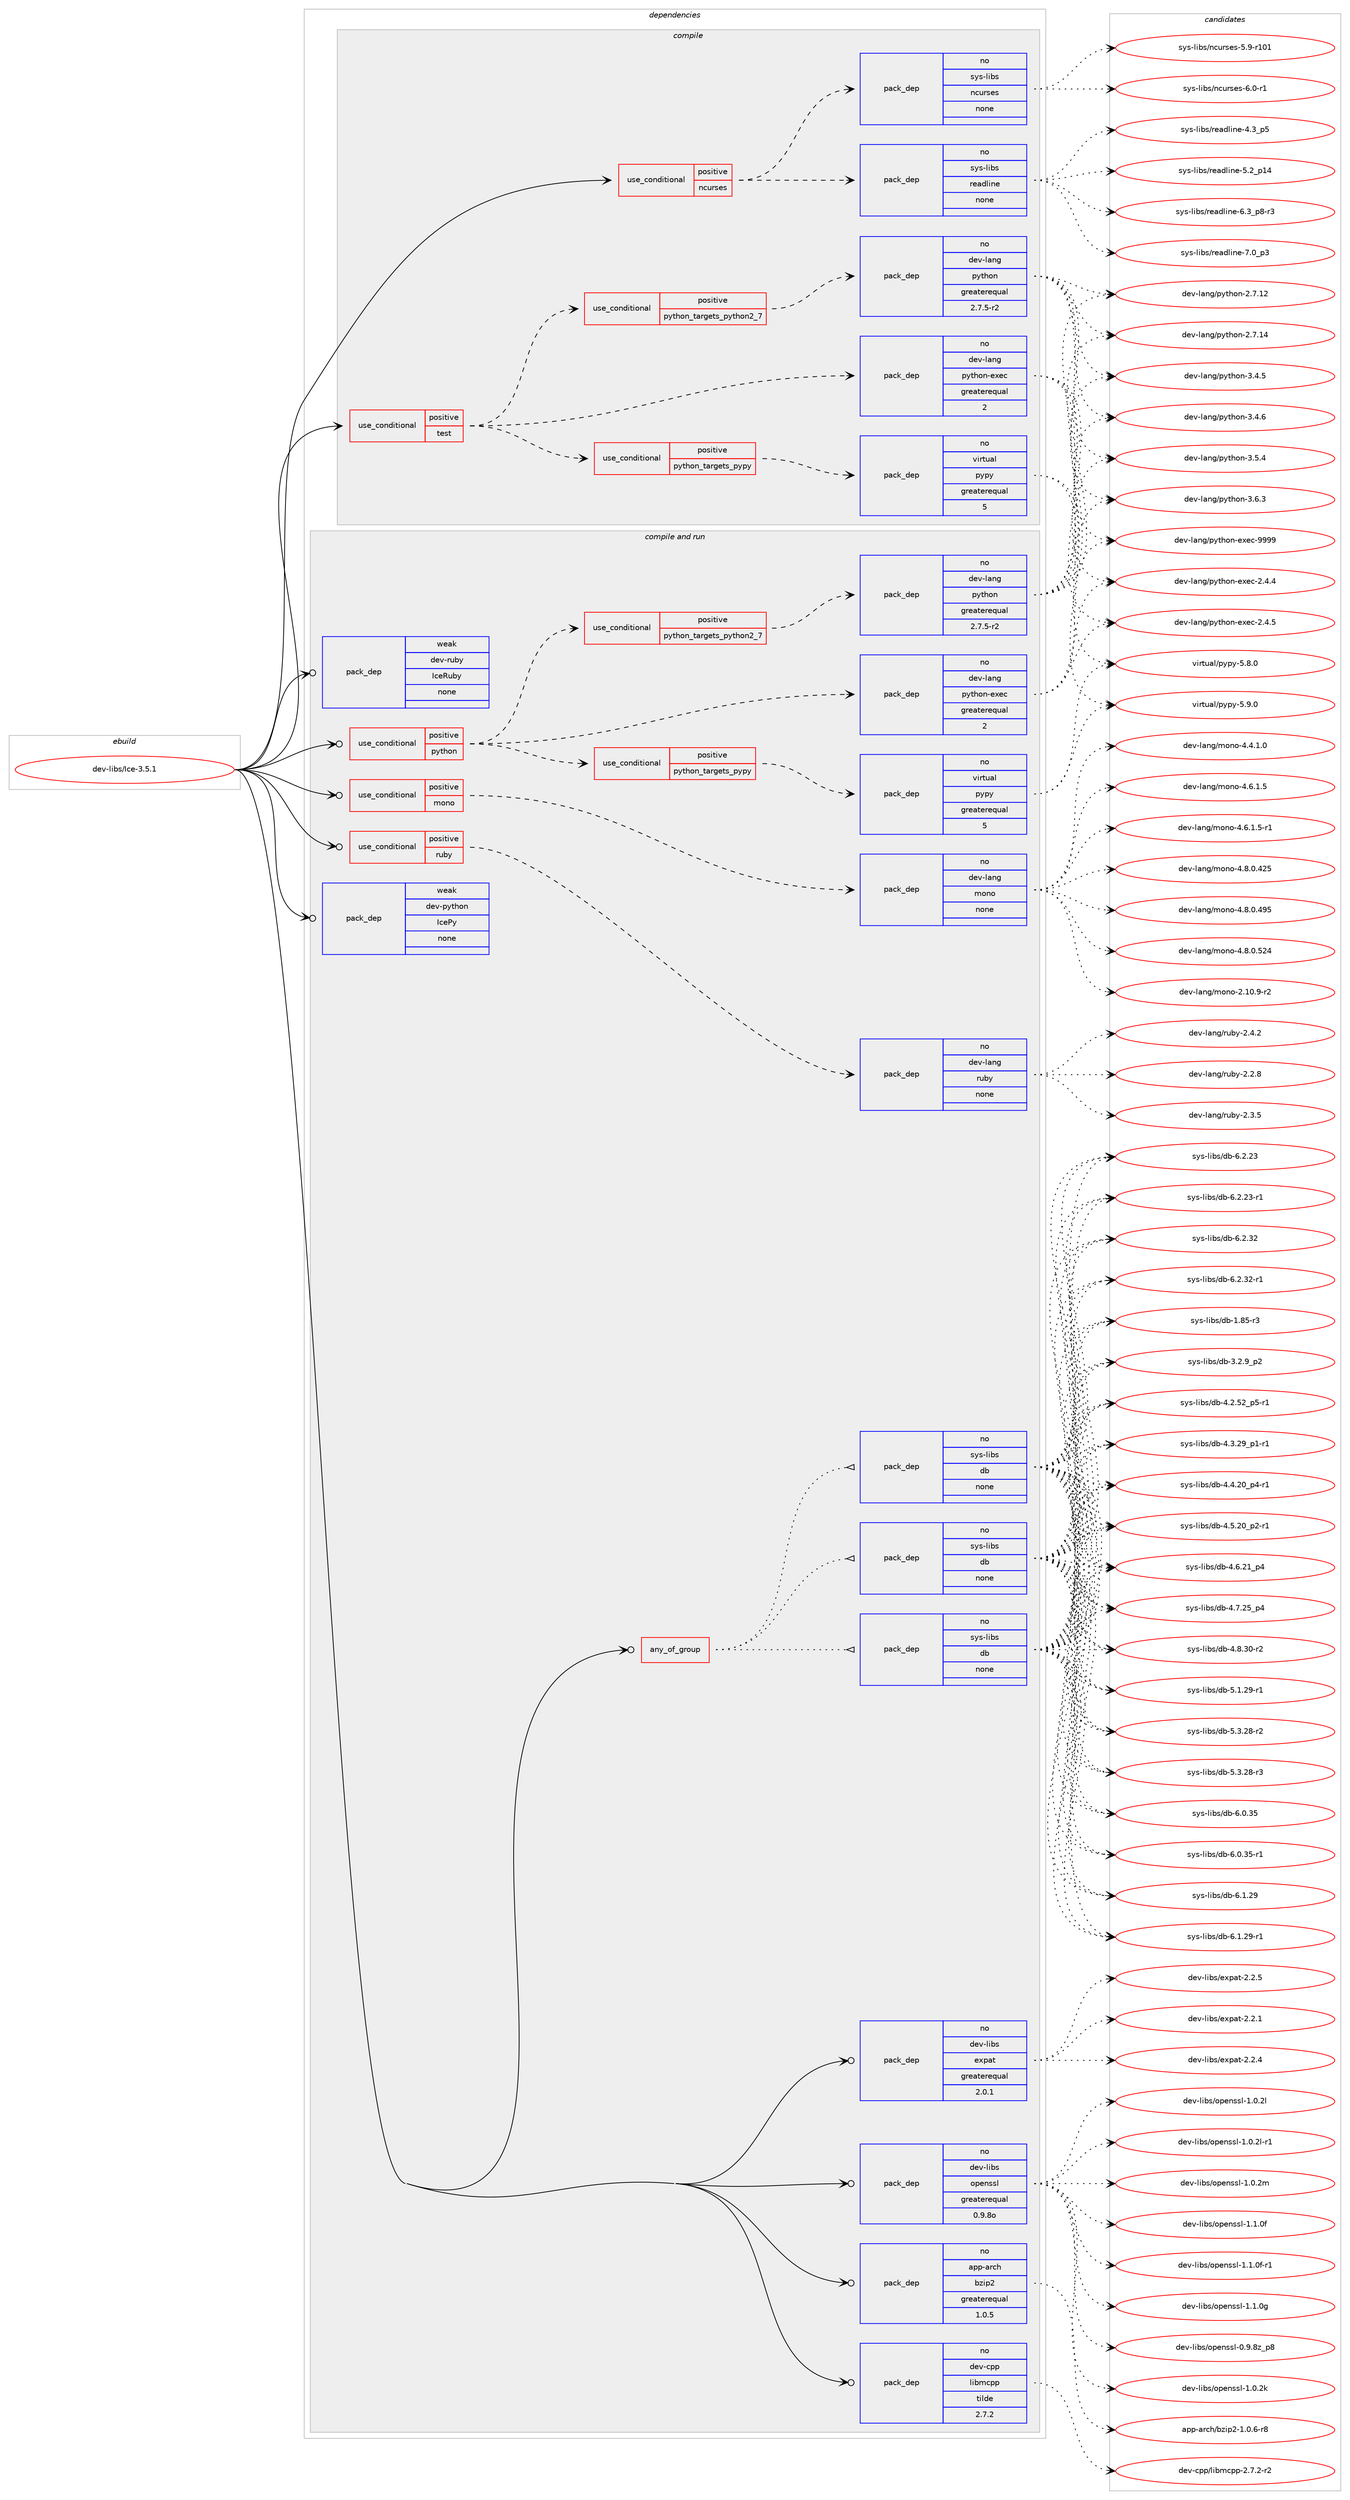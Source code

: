 digraph prolog {

# *************
# Graph options
# *************

newrank=true;
concentrate=true;
compound=true;
graph [rankdir=LR,fontname=Helvetica,fontsize=10,ranksep=1.5];#, ranksep=2.5, nodesep=0.2];
edge  [arrowhead=vee];
node  [fontname=Helvetica,fontsize=10];

# **********
# The ebuild
# **********

subgraph cluster_leftcol {
color=gray;
rank=same;
label=<<i>ebuild</i>>;
id [label="dev-libs/Ice-3.5.1", color=red, width=4, href="../dev-libs/Ice-3.5.1.svg"];
}

# ****************
# The dependencies
# ****************

subgraph cluster_midcol {
color=gray;
label=<<i>dependencies</i>>;
subgraph cluster_compile {
fillcolor="#eeeeee";
style=filled;
label=<<i>compile</i>>;
subgraph cond24045 {
dependency110757 [label=<<TABLE BORDER="0" CELLBORDER="1" CELLSPACING="0" CELLPADDING="4"><TR><TD ROWSPAN="3" CELLPADDING="10">use_conditional</TD></TR><TR><TD>positive</TD></TR><TR><TD>ncurses</TD></TR></TABLE>>, shape=none, color=red];
subgraph pack83512 {
dependency110758 [label=<<TABLE BORDER="0" CELLBORDER="1" CELLSPACING="0" CELLPADDING="4" WIDTH="220"><TR><TD ROWSPAN="6" CELLPADDING="30">pack_dep</TD></TR><TR><TD WIDTH="110">no</TD></TR><TR><TD>sys-libs</TD></TR><TR><TD>ncurses</TD></TR><TR><TD>none</TD></TR><TR><TD></TD></TR></TABLE>>, shape=none, color=blue];
}
dependency110757:e -> dependency110758:w [weight=20,style="dashed",arrowhead="vee"];
subgraph pack83513 {
dependency110759 [label=<<TABLE BORDER="0" CELLBORDER="1" CELLSPACING="0" CELLPADDING="4" WIDTH="220"><TR><TD ROWSPAN="6" CELLPADDING="30">pack_dep</TD></TR><TR><TD WIDTH="110">no</TD></TR><TR><TD>sys-libs</TD></TR><TR><TD>readline</TD></TR><TR><TD>none</TD></TR><TR><TD></TD></TR></TABLE>>, shape=none, color=blue];
}
dependency110757:e -> dependency110759:w [weight=20,style="dashed",arrowhead="vee"];
}
id:e -> dependency110757:w [weight=20,style="solid",arrowhead="vee"];
subgraph cond24046 {
dependency110760 [label=<<TABLE BORDER="0" CELLBORDER="1" CELLSPACING="0" CELLPADDING="4"><TR><TD ROWSPAN="3" CELLPADDING="10">use_conditional</TD></TR><TR><TD>positive</TD></TR><TR><TD>test</TD></TR></TABLE>>, shape=none, color=red];
subgraph cond24047 {
dependency110761 [label=<<TABLE BORDER="0" CELLBORDER="1" CELLSPACING="0" CELLPADDING="4"><TR><TD ROWSPAN="3" CELLPADDING="10">use_conditional</TD></TR><TR><TD>positive</TD></TR><TR><TD>python_targets_pypy</TD></TR></TABLE>>, shape=none, color=red];
subgraph pack83514 {
dependency110762 [label=<<TABLE BORDER="0" CELLBORDER="1" CELLSPACING="0" CELLPADDING="4" WIDTH="220"><TR><TD ROWSPAN="6" CELLPADDING="30">pack_dep</TD></TR><TR><TD WIDTH="110">no</TD></TR><TR><TD>virtual</TD></TR><TR><TD>pypy</TD></TR><TR><TD>greaterequal</TD></TR><TR><TD>5</TD></TR></TABLE>>, shape=none, color=blue];
}
dependency110761:e -> dependency110762:w [weight=20,style="dashed",arrowhead="vee"];
}
dependency110760:e -> dependency110761:w [weight=20,style="dashed",arrowhead="vee"];
subgraph cond24048 {
dependency110763 [label=<<TABLE BORDER="0" CELLBORDER="1" CELLSPACING="0" CELLPADDING="4"><TR><TD ROWSPAN="3" CELLPADDING="10">use_conditional</TD></TR><TR><TD>positive</TD></TR><TR><TD>python_targets_python2_7</TD></TR></TABLE>>, shape=none, color=red];
subgraph pack83515 {
dependency110764 [label=<<TABLE BORDER="0" CELLBORDER="1" CELLSPACING="0" CELLPADDING="4" WIDTH="220"><TR><TD ROWSPAN="6" CELLPADDING="30">pack_dep</TD></TR><TR><TD WIDTH="110">no</TD></TR><TR><TD>dev-lang</TD></TR><TR><TD>python</TD></TR><TR><TD>greaterequal</TD></TR><TR><TD>2.7.5-r2</TD></TR></TABLE>>, shape=none, color=blue];
}
dependency110763:e -> dependency110764:w [weight=20,style="dashed",arrowhead="vee"];
}
dependency110760:e -> dependency110763:w [weight=20,style="dashed",arrowhead="vee"];
subgraph pack83516 {
dependency110765 [label=<<TABLE BORDER="0" CELLBORDER="1" CELLSPACING="0" CELLPADDING="4" WIDTH="220"><TR><TD ROWSPAN="6" CELLPADDING="30">pack_dep</TD></TR><TR><TD WIDTH="110">no</TD></TR><TR><TD>dev-lang</TD></TR><TR><TD>python-exec</TD></TR><TR><TD>greaterequal</TD></TR><TR><TD>2</TD></TR></TABLE>>, shape=none, color=blue];
}
dependency110760:e -> dependency110765:w [weight=20,style="dashed",arrowhead="vee"];
}
id:e -> dependency110760:w [weight=20,style="solid",arrowhead="vee"];
}
subgraph cluster_compileandrun {
fillcolor="#eeeeee";
style=filled;
label=<<i>compile and run</i>>;
subgraph any3170 {
dependency110766 [label=<<TABLE BORDER="0" CELLBORDER="1" CELLSPACING="0" CELLPADDING="4"><TR><TD CELLPADDING="10">any_of_group</TD></TR></TABLE>>, shape=none, color=red];subgraph pack83517 {
dependency110767 [label=<<TABLE BORDER="0" CELLBORDER="1" CELLSPACING="0" CELLPADDING="4" WIDTH="220"><TR><TD ROWSPAN="6" CELLPADDING="30">pack_dep</TD></TR><TR><TD WIDTH="110">no</TD></TR><TR><TD>sys-libs</TD></TR><TR><TD>db</TD></TR><TR><TD>none</TD></TR><TR><TD></TD></TR></TABLE>>, shape=none, color=blue];
}
dependency110766:e -> dependency110767:w [weight=20,style="dotted",arrowhead="oinv"];
subgraph pack83518 {
dependency110768 [label=<<TABLE BORDER="0" CELLBORDER="1" CELLSPACING="0" CELLPADDING="4" WIDTH="220"><TR><TD ROWSPAN="6" CELLPADDING="30">pack_dep</TD></TR><TR><TD WIDTH="110">no</TD></TR><TR><TD>sys-libs</TD></TR><TR><TD>db</TD></TR><TR><TD>none</TD></TR><TR><TD></TD></TR></TABLE>>, shape=none, color=blue];
}
dependency110766:e -> dependency110768:w [weight=20,style="dotted",arrowhead="oinv"];
subgraph pack83519 {
dependency110769 [label=<<TABLE BORDER="0" CELLBORDER="1" CELLSPACING="0" CELLPADDING="4" WIDTH="220"><TR><TD ROWSPAN="6" CELLPADDING="30">pack_dep</TD></TR><TR><TD WIDTH="110">no</TD></TR><TR><TD>sys-libs</TD></TR><TR><TD>db</TD></TR><TR><TD>none</TD></TR><TR><TD></TD></TR></TABLE>>, shape=none, color=blue];
}
dependency110766:e -> dependency110769:w [weight=20,style="dotted",arrowhead="oinv"];
}
id:e -> dependency110766:w [weight=20,style="solid",arrowhead="odotvee"];
subgraph cond24049 {
dependency110770 [label=<<TABLE BORDER="0" CELLBORDER="1" CELLSPACING="0" CELLPADDING="4"><TR><TD ROWSPAN="3" CELLPADDING="10">use_conditional</TD></TR><TR><TD>positive</TD></TR><TR><TD>mono</TD></TR></TABLE>>, shape=none, color=red];
subgraph pack83520 {
dependency110771 [label=<<TABLE BORDER="0" CELLBORDER="1" CELLSPACING="0" CELLPADDING="4" WIDTH="220"><TR><TD ROWSPAN="6" CELLPADDING="30">pack_dep</TD></TR><TR><TD WIDTH="110">no</TD></TR><TR><TD>dev-lang</TD></TR><TR><TD>mono</TD></TR><TR><TD>none</TD></TR><TR><TD></TD></TR></TABLE>>, shape=none, color=blue];
}
dependency110770:e -> dependency110771:w [weight=20,style="dashed",arrowhead="vee"];
}
id:e -> dependency110770:w [weight=20,style="solid",arrowhead="odotvee"];
subgraph cond24050 {
dependency110772 [label=<<TABLE BORDER="0" CELLBORDER="1" CELLSPACING="0" CELLPADDING="4"><TR><TD ROWSPAN="3" CELLPADDING="10">use_conditional</TD></TR><TR><TD>positive</TD></TR><TR><TD>python</TD></TR></TABLE>>, shape=none, color=red];
subgraph cond24051 {
dependency110773 [label=<<TABLE BORDER="0" CELLBORDER="1" CELLSPACING="0" CELLPADDING="4"><TR><TD ROWSPAN="3" CELLPADDING="10">use_conditional</TD></TR><TR><TD>positive</TD></TR><TR><TD>python_targets_pypy</TD></TR></TABLE>>, shape=none, color=red];
subgraph pack83521 {
dependency110774 [label=<<TABLE BORDER="0" CELLBORDER="1" CELLSPACING="0" CELLPADDING="4" WIDTH="220"><TR><TD ROWSPAN="6" CELLPADDING="30">pack_dep</TD></TR><TR><TD WIDTH="110">no</TD></TR><TR><TD>virtual</TD></TR><TR><TD>pypy</TD></TR><TR><TD>greaterequal</TD></TR><TR><TD>5</TD></TR></TABLE>>, shape=none, color=blue];
}
dependency110773:e -> dependency110774:w [weight=20,style="dashed",arrowhead="vee"];
}
dependency110772:e -> dependency110773:w [weight=20,style="dashed",arrowhead="vee"];
subgraph cond24052 {
dependency110775 [label=<<TABLE BORDER="0" CELLBORDER="1" CELLSPACING="0" CELLPADDING="4"><TR><TD ROWSPAN="3" CELLPADDING="10">use_conditional</TD></TR><TR><TD>positive</TD></TR><TR><TD>python_targets_python2_7</TD></TR></TABLE>>, shape=none, color=red];
subgraph pack83522 {
dependency110776 [label=<<TABLE BORDER="0" CELLBORDER="1" CELLSPACING="0" CELLPADDING="4" WIDTH="220"><TR><TD ROWSPAN="6" CELLPADDING="30">pack_dep</TD></TR><TR><TD WIDTH="110">no</TD></TR><TR><TD>dev-lang</TD></TR><TR><TD>python</TD></TR><TR><TD>greaterequal</TD></TR><TR><TD>2.7.5-r2</TD></TR></TABLE>>, shape=none, color=blue];
}
dependency110775:e -> dependency110776:w [weight=20,style="dashed",arrowhead="vee"];
}
dependency110772:e -> dependency110775:w [weight=20,style="dashed",arrowhead="vee"];
subgraph pack83523 {
dependency110777 [label=<<TABLE BORDER="0" CELLBORDER="1" CELLSPACING="0" CELLPADDING="4" WIDTH="220"><TR><TD ROWSPAN="6" CELLPADDING="30">pack_dep</TD></TR><TR><TD WIDTH="110">no</TD></TR><TR><TD>dev-lang</TD></TR><TR><TD>python-exec</TD></TR><TR><TD>greaterequal</TD></TR><TR><TD>2</TD></TR></TABLE>>, shape=none, color=blue];
}
dependency110772:e -> dependency110777:w [weight=20,style="dashed",arrowhead="vee"];
}
id:e -> dependency110772:w [weight=20,style="solid",arrowhead="odotvee"];
subgraph cond24053 {
dependency110778 [label=<<TABLE BORDER="0" CELLBORDER="1" CELLSPACING="0" CELLPADDING="4"><TR><TD ROWSPAN="3" CELLPADDING="10">use_conditional</TD></TR><TR><TD>positive</TD></TR><TR><TD>ruby</TD></TR></TABLE>>, shape=none, color=red];
subgraph pack83524 {
dependency110779 [label=<<TABLE BORDER="0" CELLBORDER="1" CELLSPACING="0" CELLPADDING="4" WIDTH="220"><TR><TD ROWSPAN="6" CELLPADDING="30">pack_dep</TD></TR><TR><TD WIDTH="110">no</TD></TR><TR><TD>dev-lang</TD></TR><TR><TD>ruby</TD></TR><TR><TD>none</TD></TR><TR><TD></TD></TR></TABLE>>, shape=none, color=blue];
}
dependency110778:e -> dependency110779:w [weight=20,style="dashed",arrowhead="vee"];
}
id:e -> dependency110778:w [weight=20,style="solid",arrowhead="odotvee"];
subgraph pack83525 {
dependency110780 [label=<<TABLE BORDER="0" CELLBORDER="1" CELLSPACING="0" CELLPADDING="4" WIDTH="220"><TR><TD ROWSPAN="6" CELLPADDING="30">pack_dep</TD></TR><TR><TD WIDTH="110">no</TD></TR><TR><TD>app-arch</TD></TR><TR><TD>bzip2</TD></TR><TR><TD>greaterequal</TD></TR><TR><TD>1.0.5</TD></TR></TABLE>>, shape=none, color=blue];
}
id:e -> dependency110780:w [weight=20,style="solid",arrowhead="odotvee"];
subgraph pack83526 {
dependency110781 [label=<<TABLE BORDER="0" CELLBORDER="1" CELLSPACING="0" CELLPADDING="4" WIDTH="220"><TR><TD ROWSPAN="6" CELLPADDING="30">pack_dep</TD></TR><TR><TD WIDTH="110">no</TD></TR><TR><TD>dev-cpp</TD></TR><TR><TD>libmcpp</TD></TR><TR><TD>tilde</TD></TR><TR><TD>2.7.2</TD></TR></TABLE>>, shape=none, color=blue];
}
id:e -> dependency110781:w [weight=20,style="solid",arrowhead="odotvee"];
subgraph pack83527 {
dependency110782 [label=<<TABLE BORDER="0" CELLBORDER="1" CELLSPACING="0" CELLPADDING="4" WIDTH="220"><TR><TD ROWSPAN="6" CELLPADDING="30">pack_dep</TD></TR><TR><TD WIDTH="110">no</TD></TR><TR><TD>dev-libs</TD></TR><TR><TD>expat</TD></TR><TR><TD>greaterequal</TD></TR><TR><TD>2.0.1</TD></TR></TABLE>>, shape=none, color=blue];
}
id:e -> dependency110782:w [weight=20,style="solid",arrowhead="odotvee"];
subgraph pack83528 {
dependency110783 [label=<<TABLE BORDER="0" CELLBORDER="1" CELLSPACING="0" CELLPADDING="4" WIDTH="220"><TR><TD ROWSPAN="6" CELLPADDING="30">pack_dep</TD></TR><TR><TD WIDTH="110">no</TD></TR><TR><TD>dev-libs</TD></TR><TR><TD>openssl</TD></TR><TR><TD>greaterequal</TD></TR><TR><TD>0.9.8o</TD></TR></TABLE>>, shape=none, color=blue];
}
id:e -> dependency110783:w [weight=20,style="solid",arrowhead="odotvee"];
subgraph pack83529 {
dependency110784 [label=<<TABLE BORDER="0" CELLBORDER="1" CELLSPACING="0" CELLPADDING="4" WIDTH="220"><TR><TD ROWSPAN="6" CELLPADDING="30">pack_dep</TD></TR><TR><TD WIDTH="110">weak</TD></TR><TR><TD>dev-python</TD></TR><TR><TD>IcePy</TD></TR><TR><TD>none</TD></TR><TR><TD></TD></TR></TABLE>>, shape=none, color=blue];
}
id:e -> dependency110784:w [weight=20,style="solid",arrowhead="odotvee"];
subgraph pack83530 {
dependency110785 [label=<<TABLE BORDER="0" CELLBORDER="1" CELLSPACING="0" CELLPADDING="4" WIDTH="220"><TR><TD ROWSPAN="6" CELLPADDING="30">pack_dep</TD></TR><TR><TD WIDTH="110">weak</TD></TR><TR><TD>dev-ruby</TD></TR><TR><TD>IceRuby</TD></TR><TR><TD>none</TD></TR><TR><TD></TD></TR></TABLE>>, shape=none, color=blue];
}
id:e -> dependency110785:w [weight=20,style="solid",arrowhead="odotvee"];
}
subgraph cluster_run {
fillcolor="#eeeeee";
style=filled;
label=<<i>run</i>>;
}
}

# **************
# The candidates
# **************

subgraph cluster_choices {
rank=same;
color=gray;
label=<<i>candidates</i>>;

subgraph choice83512 {
color=black;
nodesep=1;
choice115121115451081059811547110991171141151011154553465745114494849 [label="sys-libs/ncurses-5.9-r101", color=red, width=4,href="../sys-libs/ncurses-5.9-r101.svg"];
choice11512111545108105981154711099117114115101115455446484511449 [label="sys-libs/ncurses-6.0-r1", color=red, width=4,href="../sys-libs/ncurses-6.0-r1.svg"];
dependency110758:e -> choice115121115451081059811547110991171141151011154553465745114494849:w [style=dotted,weight="100"];
dependency110758:e -> choice11512111545108105981154711099117114115101115455446484511449:w [style=dotted,weight="100"];
}
subgraph choice83513 {
color=black;
nodesep=1;
choice11512111545108105981154711410197100108105110101455246519511253 [label="sys-libs/readline-4.3_p5", color=red, width=4,href="../sys-libs/readline-4.3_p5.svg"];
choice1151211154510810598115471141019710010810511010145534650951124952 [label="sys-libs/readline-5.2_p14", color=red, width=4,href="../sys-libs/readline-5.2_p14.svg"];
choice115121115451081059811547114101971001081051101014554465195112564511451 [label="sys-libs/readline-6.3_p8-r3", color=red, width=4,href="../sys-libs/readline-6.3_p8-r3.svg"];
choice11512111545108105981154711410197100108105110101455546489511251 [label="sys-libs/readline-7.0_p3", color=red, width=4,href="../sys-libs/readline-7.0_p3.svg"];
dependency110759:e -> choice11512111545108105981154711410197100108105110101455246519511253:w [style=dotted,weight="100"];
dependency110759:e -> choice1151211154510810598115471141019710010810511010145534650951124952:w [style=dotted,weight="100"];
dependency110759:e -> choice115121115451081059811547114101971001081051101014554465195112564511451:w [style=dotted,weight="100"];
dependency110759:e -> choice11512111545108105981154711410197100108105110101455546489511251:w [style=dotted,weight="100"];
}
subgraph choice83514 {
color=black;
nodesep=1;
choice1181051141161179710847112121112121455346564648 [label="virtual/pypy-5.8.0", color=red, width=4,href="../virtual/pypy-5.8.0.svg"];
choice1181051141161179710847112121112121455346574648 [label="virtual/pypy-5.9.0", color=red, width=4,href="../virtual/pypy-5.9.0.svg"];
dependency110762:e -> choice1181051141161179710847112121112121455346564648:w [style=dotted,weight="100"];
dependency110762:e -> choice1181051141161179710847112121112121455346574648:w [style=dotted,weight="100"];
}
subgraph choice83515 {
color=black;
nodesep=1;
choice10010111845108971101034711212111610411111045504655464950 [label="dev-lang/python-2.7.12", color=red, width=4,href="../dev-lang/python-2.7.12.svg"];
choice10010111845108971101034711212111610411111045504655464952 [label="dev-lang/python-2.7.14", color=red, width=4,href="../dev-lang/python-2.7.14.svg"];
choice100101118451089711010347112121116104111110455146524653 [label="dev-lang/python-3.4.5", color=red, width=4,href="../dev-lang/python-3.4.5.svg"];
choice100101118451089711010347112121116104111110455146524654 [label="dev-lang/python-3.4.6", color=red, width=4,href="../dev-lang/python-3.4.6.svg"];
choice100101118451089711010347112121116104111110455146534652 [label="dev-lang/python-3.5.4", color=red, width=4,href="../dev-lang/python-3.5.4.svg"];
choice100101118451089711010347112121116104111110455146544651 [label="dev-lang/python-3.6.3", color=red, width=4,href="../dev-lang/python-3.6.3.svg"];
dependency110764:e -> choice10010111845108971101034711212111610411111045504655464950:w [style=dotted,weight="100"];
dependency110764:e -> choice10010111845108971101034711212111610411111045504655464952:w [style=dotted,weight="100"];
dependency110764:e -> choice100101118451089711010347112121116104111110455146524653:w [style=dotted,weight="100"];
dependency110764:e -> choice100101118451089711010347112121116104111110455146524654:w [style=dotted,weight="100"];
dependency110764:e -> choice100101118451089711010347112121116104111110455146534652:w [style=dotted,weight="100"];
dependency110764:e -> choice100101118451089711010347112121116104111110455146544651:w [style=dotted,weight="100"];
}
subgraph choice83516 {
color=black;
nodesep=1;
choice1001011184510897110103471121211161041111104510112010199455046524652 [label="dev-lang/python-exec-2.4.4", color=red, width=4,href="../dev-lang/python-exec-2.4.4.svg"];
choice1001011184510897110103471121211161041111104510112010199455046524653 [label="dev-lang/python-exec-2.4.5", color=red, width=4,href="../dev-lang/python-exec-2.4.5.svg"];
choice10010111845108971101034711212111610411111045101120101994557575757 [label="dev-lang/python-exec-9999", color=red, width=4,href="../dev-lang/python-exec-9999.svg"];
dependency110765:e -> choice1001011184510897110103471121211161041111104510112010199455046524652:w [style=dotted,weight="100"];
dependency110765:e -> choice1001011184510897110103471121211161041111104510112010199455046524653:w [style=dotted,weight="100"];
dependency110765:e -> choice10010111845108971101034711212111610411111045101120101994557575757:w [style=dotted,weight="100"];
}
subgraph choice83517 {
color=black;
nodesep=1;
choice1151211154510810598115471009845494656534511451 [label="sys-libs/db-1.85-r3", color=red, width=4,href="../sys-libs/db-1.85-r3.svg"];
choice115121115451081059811547100984551465046579511250 [label="sys-libs/db-3.2.9_p2", color=red, width=4,href="../sys-libs/db-3.2.9_p2.svg"];
choice115121115451081059811547100984552465046535095112534511449 [label="sys-libs/db-4.2.52_p5-r1", color=red, width=4,href="../sys-libs/db-4.2.52_p5-r1.svg"];
choice115121115451081059811547100984552465146505795112494511449 [label="sys-libs/db-4.3.29_p1-r1", color=red, width=4,href="../sys-libs/db-4.3.29_p1-r1.svg"];
choice115121115451081059811547100984552465246504895112524511449 [label="sys-libs/db-4.4.20_p4-r1", color=red, width=4,href="../sys-libs/db-4.4.20_p4-r1.svg"];
choice115121115451081059811547100984552465346504895112504511449 [label="sys-libs/db-4.5.20_p2-r1", color=red, width=4,href="../sys-libs/db-4.5.20_p2-r1.svg"];
choice11512111545108105981154710098455246544650499511252 [label="sys-libs/db-4.6.21_p4", color=red, width=4,href="../sys-libs/db-4.6.21_p4.svg"];
choice11512111545108105981154710098455246554650539511252 [label="sys-libs/db-4.7.25_p4", color=red, width=4,href="../sys-libs/db-4.7.25_p4.svg"];
choice11512111545108105981154710098455246564651484511450 [label="sys-libs/db-4.8.30-r2", color=red, width=4,href="../sys-libs/db-4.8.30-r2.svg"];
choice11512111545108105981154710098455346494650574511449 [label="sys-libs/db-5.1.29-r1", color=red, width=4,href="../sys-libs/db-5.1.29-r1.svg"];
choice11512111545108105981154710098455346514650564511450 [label="sys-libs/db-5.3.28-r2", color=red, width=4,href="../sys-libs/db-5.3.28-r2.svg"];
choice11512111545108105981154710098455346514650564511451 [label="sys-libs/db-5.3.28-r3", color=red, width=4,href="../sys-libs/db-5.3.28-r3.svg"];
choice1151211154510810598115471009845544648465153 [label="sys-libs/db-6.0.35", color=red, width=4,href="../sys-libs/db-6.0.35.svg"];
choice11512111545108105981154710098455446484651534511449 [label="sys-libs/db-6.0.35-r1", color=red, width=4,href="../sys-libs/db-6.0.35-r1.svg"];
choice1151211154510810598115471009845544649465057 [label="sys-libs/db-6.1.29", color=red, width=4,href="../sys-libs/db-6.1.29.svg"];
choice11512111545108105981154710098455446494650574511449 [label="sys-libs/db-6.1.29-r1", color=red, width=4,href="../sys-libs/db-6.1.29-r1.svg"];
choice1151211154510810598115471009845544650465051 [label="sys-libs/db-6.2.23", color=red, width=4,href="../sys-libs/db-6.2.23.svg"];
choice11512111545108105981154710098455446504650514511449 [label="sys-libs/db-6.2.23-r1", color=red, width=4,href="../sys-libs/db-6.2.23-r1.svg"];
choice1151211154510810598115471009845544650465150 [label="sys-libs/db-6.2.32", color=red, width=4,href="../sys-libs/db-6.2.32.svg"];
choice11512111545108105981154710098455446504651504511449 [label="sys-libs/db-6.2.32-r1", color=red, width=4,href="../sys-libs/db-6.2.32-r1.svg"];
dependency110767:e -> choice1151211154510810598115471009845494656534511451:w [style=dotted,weight="100"];
dependency110767:e -> choice115121115451081059811547100984551465046579511250:w [style=dotted,weight="100"];
dependency110767:e -> choice115121115451081059811547100984552465046535095112534511449:w [style=dotted,weight="100"];
dependency110767:e -> choice115121115451081059811547100984552465146505795112494511449:w [style=dotted,weight="100"];
dependency110767:e -> choice115121115451081059811547100984552465246504895112524511449:w [style=dotted,weight="100"];
dependency110767:e -> choice115121115451081059811547100984552465346504895112504511449:w [style=dotted,weight="100"];
dependency110767:e -> choice11512111545108105981154710098455246544650499511252:w [style=dotted,weight="100"];
dependency110767:e -> choice11512111545108105981154710098455246554650539511252:w [style=dotted,weight="100"];
dependency110767:e -> choice11512111545108105981154710098455246564651484511450:w [style=dotted,weight="100"];
dependency110767:e -> choice11512111545108105981154710098455346494650574511449:w [style=dotted,weight="100"];
dependency110767:e -> choice11512111545108105981154710098455346514650564511450:w [style=dotted,weight="100"];
dependency110767:e -> choice11512111545108105981154710098455346514650564511451:w [style=dotted,weight="100"];
dependency110767:e -> choice1151211154510810598115471009845544648465153:w [style=dotted,weight="100"];
dependency110767:e -> choice11512111545108105981154710098455446484651534511449:w [style=dotted,weight="100"];
dependency110767:e -> choice1151211154510810598115471009845544649465057:w [style=dotted,weight="100"];
dependency110767:e -> choice11512111545108105981154710098455446494650574511449:w [style=dotted,weight="100"];
dependency110767:e -> choice1151211154510810598115471009845544650465051:w [style=dotted,weight="100"];
dependency110767:e -> choice11512111545108105981154710098455446504650514511449:w [style=dotted,weight="100"];
dependency110767:e -> choice1151211154510810598115471009845544650465150:w [style=dotted,weight="100"];
dependency110767:e -> choice11512111545108105981154710098455446504651504511449:w [style=dotted,weight="100"];
}
subgraph choice83518 {
color=black;
nodesep=1;
choice1151211154510810598115471009845494656534511451 [label="sys-libs/db-1.85-r3", color=red, width=4,href="../sys-libs/db-1.85-r3.svg"];
choice115121115451081059811547100984551465046579511250 [label="sys-libs/db-3.2.9_p2", color=red, width=4,href="../sys-libs/db-3.2.9_p2.svg"];
choice115121115451081059811547100984552465046535095112534511449 [label="sys-libs/db-4.2.52_p5-r1", color=red, width=4,href="../sys-libs/db-4.2.52_p5-r1.svg"];
choice115121115451081059811547100984552465146505795112494511449 [label="sys-libs/db-4.3.29_p1-r1", color=red, width=4,href="../sys-libs/db-4.3.29_p1-r1.svg"];
choice115121115451081059811547100984552465246504895112524511449 [label="sys-libs/db-4.4.20_p4-r1", color=red, width=4,href="../sys-libs/db-4.4.20_p4-r1.svg"];
choice115121115451081059811547100984552465346504895112504511449 [label="sys-libs/db-4.5.20_p2-r1", color=red, width=4,href="../sys-libs/db-4.5.20_p2-r1.svg"];
choice11512111545108105981154710098455246544650499511252 [label="sys-libs/db-4.6.21_p4", color=red, width=4,href="../sys-libs/db-4.6.21_p4.svg"];
choice11512111545108105981154710098455246554650539511252 [label="sys-libs/db-4.7.25_p4", color=red, width=4,href="../sys-libs/db-4.7.25_p4.svg"];
choice11512111545108105981154710098455246564651484511450 [label="sys-libs/db-4.8.30-r2", color=red, width=4,href="../sys-libs/db-4.8.30-r2.svg"];
choice11512111545108105981154710098455346494650574511449 [label="sys-libs/db-5.1.29-r1", color=red, width=4,href="../sys-libs/db-5.1.29-r1.svg"];
choice11512111545108105981154710098455346514650564511450 [label="sys-libs/db-5.3.28-r2", color=red, width=4,href="../sys-libs/db-5.3.28-r2.svg"];
choice11512111545108105981154710098455346514650564511451 [label="sys-libs/db-5.3.28-r3", color=red, width=4,href="../sys-libs/db-5.3.28-r3.svg"];
choice1151211154510810598115471009845544648465153 [label="sys-libs/db-6.0.35", color=red, width=4,href="../sys-libs/db-6.0.35.svg"];
choice11512111545108105981154710098455446484651534511449 [label="sys-libs/db-6.0.35-r1", color=red, width=4,href="../sys-libs/db-6.0.35-r1.svg"];
choice1151211154510810598115471009845544649465057 [label="sys-libs/db-6.1.29", color=red, width=4,href="../sys-libs/db-6.1.29.svg"];
choice11512111545108105981154710098455446494650574511449 [label="sys-libs/db-6.1.29-r1", color=red, width=4,href="../sys-libs/db-6.1.29-r1.svg"];
choice1151211154510810598115471009845544650465051 [label="sys-libs/db-6.2.23", color=red, width=4,href="../sys-libs/db-6.2.23.svg"];
choice11512111545108105981154710098455446504650514511449 [label="sys-libs/db-6.2.23-r1", color=red, width=4,href="../sys-libs/db-6.2.23-r1.svg"];
choice1151211154510810598115471009845544650465150 [label="sys-libs/db-6.2.32", color=red, width=4,href="../sys-libs/db-6.2.32.svg"];
choice11512111545108105981154710098455446504651504511449 [label="sys-libs/db-6.2.32-r1", color=red, width=4,href="../sys-libs/db-6.2.32-r1.svg"];
dependency110768:e -> choice1151211154510810598115471009845494656534511451:w [style=dotted,weight="100"];
dependency110768:e -> choice115121115451081059811547100984551465046579511250:w [style=dotted,weight="100"];
dependency110768:e -> choice115121115451081059811547100984552465046535095112534511449:w [style=dotted,weight="100"];
dependency110768:e -> choice115121115451081059811547100984552465146505795112494511449:w [style=dotted,weight="100"];
dependency110768:e -> choice115121115451081059811547100984552465246504895112524511449:w [style=dotted,weight="100"];
dependency110768:e -> choice115121115451081059811547100984552465346504895112504511449:w [style=dotted,weight="100"];
dependency110768:e -> choice11512111545108105981154710098455246544650499511252:w [style=dotted,weight="100"];
dependency110768:e -> choice11512111545108105981154710098455246554650539511252:w [style=dotted,weight="100"];
dependency110768:e -> choice11512111545108105981154710098455246564651484511450:w [style=dotted,weight="100"];
dependency110768:e -> choice11512111545108105981154710098455346494650574511449:w [style=dotted,weight="100"];
dependency110768:e -> choice11512111545108105981154710098455346514650564511450:w [style=dotted,weight="100"];
dependency110768:e -> choice11512111545108105981154710098455346514650564511451:w [style=dotted,weight="100"];
dependency110768:e -> choice1151211154510810598115471009845544648465153:w [style=dotted,weight="100"];
dependency110768:e -> choice11512111545108105981154710098455446484651534511449:w [style=dotted,weight="100"];
dependency110768:e -> choice1151211154510810598115471009845544649465057:w [style=dotted,weight="100"];
dependency110768:e -> choice11512111545108105981154710098455446494650574511449:w [style=dotted,weight="100"];
dependency110768:e -> choice1151211154510810598115471009845544650465051:w [style=dotted,weight="100"];
dependency110768:e -> choice11512111545108105981154710098455446504650514511449:w [style=dotted,weight="100"];
dependency110768:e -> choice1151211154510810598115471009845544650465150:w [style=dotted,weight="100"];
dependency110768:e -> choice11512111545108105981154710098455446504651504511449:w [style=dotted,weight="100"];
}
subgraph choice83519 {
color=black;
nodesep=1;
choice1151211154510810598115471009845494656534511451 [label="sys-libs/db-1.85-r3", color=red, width=4,href="../sys-libs/db-1.85-r3.svg"];
choice115121115451081059811547100984551465046579511250 [label="sys-libs/db-3.2.9_p2", color=red, width=4,href="../sys-libs/db-3.2.9_p2.svg"];
choice115121115451081059811547100984552465046535095112534511449 [label="sys-libs/db-4.2.52_p5-r1", color=red, width=4,href="../sys-libs/db-4.2.52_p5-r1.svg"];
choice115121115451081059811547100984552465146505795112494511449 [label="sys-libs/db-4.3.29_p1-r1", color=red, width=4,href="../sys-libs/db-4.3.29_p1-r1.svg"];
choice115121115451081059811547100984552465246504895112524511449 [label="sys-libs/db-4.4.20_p4-r1", color=red, width=4,href="../sys-libs/db-4.4.20_p4-r1.svg"];
choice115121115451081059811547100984552465346504895112504511449 [label="sys-libs/db-4.5.20_p2-r1", color=red, width=4,href="../sys-libs/db-4.5.20_p2-r1.svg"];
choice11512111545108105981154710098455246544650499511252 [label="sys-libs/db-4.6.21_p4", color=red, width=4,href="../sys-libs/db-4.6.21_p4.svg"];
choice11512111545108105981154710098455246554650539511252 [label="sys-libs/db-4.7.25_p4", color=red, width=4,href="../sys-libs/db-4.7.25_p4.svg"];
choice11512111545108105981154710098455246564651484511450 [label="sys-libs/db-4.8.30-r2", color=red, width=4,href="../sys-libs/db-4.8.30-r2.svg"];
choice11512111545108105981154710098455346494650574511449 [label="sys-libs/db-5.1.29-r1", color=red, width=4,href="../sys-libs/db-5.1.29-r1.svg"];
choice11512111545108105981154710098455346514650564511450 [label="sys-libs/db-5.3.28-r2", color=red, width=4,href="../sys-libs/db-5.3.28-r2.svg"];
choice11512111545108105981154710098455346514650564511451 [label="sys-libs/db-5.3.28-r3", color=red, width=4,href="../sys-libs/db-5.3.28-r3.svg"];
choice1151211154510810598115471009845544648465153 [label="sys-libs/db-6.0.35", color=red, width=4,href="../sys-libs/db-6.0.35.svg"];
choice11512111545108105981154710098455446484651534511449 [label="sys-libs/db-6.0.35-r1", color=red, width=4,href="../sys-libs/db-6.0.35-r1.svg"];
choice1151211154510810598115471009845544649465057 [label="sys-libs/db-6.1.29", color=red, width=4,href="../sys-libs/db-6.1.29.svg"];
choice11512111545108105981154710098455446494650574511449 [label="sys-libs/db-6.1.29-r1", color=red, width=4,href="../sys-libs/db-6.1.29-r1.svg"];
choice1151211154510810598115471009845544650465051 [label="sys-libs/db-6.2.23", color=red, width=4,href="../sys-libs/db-6.2.23.svg"];
choice11512111545108105981154710098455446504650514511449 [label="sys-libs/db-6.2.23-r1", color=red, width=4,href="../sys-libs/db-6.2.23-r1.svg"];
choice1151211154510810598115471009845544650465150 [label="sys-libs/db-6.2.32", color=red, width=4,href="../sys-libs/db-6.2.32.svg"];
choice11512111545108105981154710098455446504651504511449 [label="sys-libs/db-6.2.32-r1", color=red, width=4,href="../sys-libs/db-6.2.32-r1.svg"];
dependency110769:e -> choice1151211154510810598115471009845494656534511451:w [style=dotted,weight="100"];
dependency110769:e -> choice115121115451081059811547100984551465046579511250:w [style=dotted,weight="100"];
dependency110769:e -> choice115121115451081059811547100984552465046535095112534511449:w [style=dotted,weight="100"];
dependency110769:e -> choice115121115451081059811547100984552465146505795112494511449:w [style=dotted,weight="100"];
dependency110769:e -> choice115121115451081059811547100984552465246504895112524511449:w [style=dotted,weight="100"];
dependency110769:e -> choice115121115451081059811547100984552465346504895112504511449:w [style=dotted,weight="100"];
dependency110769:e -> choice11512111545108105981154710098455246544650499511252:w [style=dotted,weight="100"];
dependency110769:e -> choice11512111545108105981154710098455246554650539511252:w [style=dotted,weight="100"];
dependency110769:e -> choice11512111545108105981154710098455246564651484511450:w [style=dotted,weight="100"];
dependency110769:e -> choice11512111545108105981154710098455346494650574511449:w [style=dotted,weight="100"];
dependency110769:e -> choice11512111545108105981154710098455346514650564511450:w [style=dotted,weight="100"];
dependency110769:e -> choice11512111545108105981154710098455346514650564511451:w [style=dotted,weight="100"];
dependency110769:e -> choice1151211154510810598115471009845544648465153:w [style=dotted,weight="100"];
dependency110769:e -> choice11512111545108105981154710098455446484651534511449:w [style=dotted,weight="100"];
dependency110769:e -> choice1151211154510810598115471009845544649465057:w [style=dotted,weight="100"];
dependency110769:e -> choice11512111545108105981154710098455446494650574511449:w [style=dotted,weight="100"];
dependency110769:e -> choice1151211154510810598115471009845544650465051:w [style=dotted,weight="100"];
dependency110769:e -> choice11512111545108105981154710098455446504650514511449:w [style=dotted,weight="100"];
dependency110769:e -> choice1151211154510810598115471009845544650465150:w [style=dotted,weight="100"];
dependency110769:e -> choice11512111545108105981154710098455446504651504511449:w [style=dotted,weight="100"];
}
subgraph choice83520 {
color=black;
nodesep=1;
choice100101118451089711010347109111110111455046494846574511450 [label="dev-lang/mono-2.10.9-r2", color=red, width=4,href="../dev-lang/mono-2.10.9-r2.svg"];
choice1001011184510897110103471091111101114552465246494648 [label="dev-lang/mono-4.4.1.0", color=red, width=4,href="../dev-lang/mono-4.4.1.0.svg"];
choice1001011184510897110103471091111101114552465446494653 [label="dev-lang/mono-4.6.1.5", color=red, width=4,href="../dev-lang/mono-4.6.1.5.svg"];
choice10010111845108971101034710911111011145524654464946534511449 [label="dev-lang/mono-4.6.1.5-r1", color=red, width=4,href="../dev-lang/mono-4.6.1.5-r1.svg"];
choice10010111845108971101034710911111011145524656464846525053 [label="dev-lang/mono-4.8.0.425", color=red, width=4,href="../dev-lang/mono-4.8.0.425.svg"];
choice10010111845108971101034710911111011145524656464846525753 [label="dev-lang/mono-4.8.0.495", color=red, width=4,href="../dev-lang/mono-4.8.0.495.svg"];
choice10010111845108971101034710911111011145524656464846535052 [label="dev-lang/mono-4.8.0.524", color=red, width=4,href="../dev-lang/mono-4.8.0.524.svg"];
dependency110771:e -> choice100101118451089711010347109111110111455046494846574511450:w [style=dotted,weight="100"];
dependency110771:e -> choice1001011184510897110103471091111101114552465246494648:w [style=dotted,weight="100"];
dependency110771:e -> choice1001011184510897110103471091111101114552465446494653:w [style=dotted,weight="100"];
dependency110771:e -> choice10010111845108971101034710911111011145524654464946534511449:w [style=dotted,weight="100"];
dependency110771:e -> choice10010111845108971101034710911111011145524656464846525053:w [style=dotted,weight="100"];
dependency110771:e -> choice10010111845108971101034710911111011145524656464846525753:w [style=dotted,weight="100"];
dependency110771:e -> choice10010111845108971101034710911111011145524656464846535052:w [style=dotted,weight="100"];
}
subgraph choice83521 {
color=black;
nodesep=1;
choice1181051141161179710847112121112121455346564648 [label="virtual/pypy-5.8.0", color=red, width=4,href="../virtual/pypy-5.8.0.svg"];
choice1181051141161179710847112121112121455346574648 [label="virtual/pypy-5.9.0", color=red, width=4,href="../virtual/pypy-5.9.0.svg"];
dependency110774:e -> choice1181051141161179710847112121112121455346564648:w [style=dotted,weight="100"];
dependency110774:e -> choice1181051141161179710847112121112121455346574648:w [style=dotted,weight="100"];
}
subgraph choice83522 {
color=black;
nodesep=1;
choice10010111845108971101034711212111610411111045504655464950 [label="dev-lang/python-2.7.12", color=red, width=4,href="../dev-lang/python-2.7.12.svg"];
choice10010111845108971101034711212111610411111045504655464952 [label="dev-lang/python-2.7.14", color=red, width=4,href="../dev-lang/python-2.7.14.svg"];
choice100101118451089711010347112121116104111110455146524653 [label="dev-lang/python-3.4.5", color=red, width=4,href="../dev-lang/python-3.4.5.svg"];
choice100101118451089711010347112121116104111110455146524654 [label="dev-lang/python-3.4.6", color=red, width=4,href="../dev-lang/python-3.4.6.svg"];
choice100101118451089711010347112121116104111110455146534652 [label="dev-lang/python-3.5.4", color=red, width=4,href="../dev-lang/python-3.5.4.svg"];
choice100101118451089711010347112121116104111110455146544651 [label="dev-lang/python-3.6.3", color=red, width=4,href="../dev-lang/python-3.6.3.svg"];
dependency110776:e -> choice10010111845108971101034711212111610411111045504655464950:w [style=dotted,weight="100"];
dependency110776:e -> choice10010111845108971101034711212111610411111045504655464952:w [style=dotted,weight="100"];
dependency110776:e -> choice100101118451089711010347112121116104111110455146524653:w [style=dotted,weight="100"];
dependency110776:e -> choice100101118451089711010347112121116104111110455146524654:w [style=dotted,weight="100"];
dependency110776:e -> choice100101118451089711010347112121116104111110455146534652:w [style=dotted,weight="100"];
dependency110776:e -> choice100101118451089711010347112121116104111110455146544651:w [style=dotted,weight="100"];
}
subgraph choice83523 {
color=black;
nodesep=1;
choice1001011184510897110103471121211161041111104510112010199455046524652 [label="dev-lang/python-exec-2.4.4", color=red, width=4,href="../dev-lang/python-exec-2.4.4.svg"];
choice1001011184510897110103471121211161041111104510112010199455046524653 [label="dev-lang/python-exec-2.4.5", color=red, width=4,href="../dev-lang/python-exec-2.4.5.svg"];
choice10010111845108971101034711212111610411111045101120101994557575757 [label="dev-lang/python-exec-9999", color=red, width=4,href="../dev-lang/python-exec-9999.svg"];
dependency110777:e -> choice1001011184510897110103471121211161041111104510112010199455046524652:w [style=dotted,weight="100"];
dependency110777:e -> choice1001011184510897110103471121211161041111104510112010199455046524653:w [style=dotted,weight="100"];
dependency110777:e -> choice10010111845108971101034711212111610411111045101120101994557575757:w [style=dotted,weight="100"];
}
subgraph choice83524 {
color=black;
nodesep=1;
choice10010111845108971101034711411798121455046504656 [label="dev-lang/ruby-2.2.8", color=red, width=4,href="../dev-lang/ruby-2.2.8.svg"];
choice10010111845108971101034711411798121455046514653 [label="dev-lang/ruby-2.3.5", color=red, width=4,href="../dev-lang/ruby-2.3.5.svg"];
choice10010111845108971101034711411798121455046524650 [label="dev-lang/ruby-2.4.2", color=red, width=4,href="../dev-lang/ruby-2.4.2.svg"];
dependency110779:e -> choice10010111845108971101034711411798121455046504656:w [style=dotted,weight="100"];
dependency110779:e -> choice10010111845108971101034711411798121455046514653:w [style=dotted,weight="100"];
dependency110779:e -> choice10010111845108971101034711411798121455046524650:w [style=dotted,weight="100"];
}
subgraph choice83525 {
color=black;
nodesep=1;
choice971121124597114991044798122105112504549464846544511456 [label="app-arch/bzip2-1.0.6-r8", color=red, width=4,href="../app-arch/bzip2-1.0.6-r8.svg"];
dependency110780:e -> choice971121124597114991044798122105112504549464846544511456:w [style=dotted,weight="100"];
}
subgraph choice83526 {
color=black;
nodesep=1;
choice10010111845991121124710810598109991121124550465546504511450 [label="dev-cpp/libmcpp-2.7.2-r2", color=red, width=4,href="../dev-cpp/libmcpp-2.7.2-r2.svg"];
dependency110781:e -> choice10010111845991121124710810598109991121124550465546504511450:w [style=dotted,weight="100"];
}
subgraph choice83527 {
color=black;
nodesep=1;
choice10010111845108105981154710112011297116455046504649 [label="dev-libs/expat-2.2.1", color=red, width=4,href="../dev-libs/expat-2.2.1.svg"];
choice10010111845108105981154710112011297116455046504652 [label="dev-libs/expat-2.2.4", color=red, width=4,href="../dev-libs/expat-2.2.4.svg"];
choice10010111845108105981154710112011297116455046504653 [label="dev-libs/expat-2.2.5", color=red, width=4,href="../dev-libs/expat-2.2.5.svg"];
dependency110782:e -> choice10010111845108105981154710112011297116455046504649:w [style=dotted,weight="100"];
dependency110782:e -> choice10010111845108105981154710112011297116455046504652:w [style=dotted,weight="100"];
dependency110782:e -> choice10010111845108105981154710112011297116455046504653:w [style=dotted,weight="100"];
}
subgraph choice83528 {
color=black;
nodesep=1;
choice1001011184510810598115471111121011101151151084548465746561229511256 [label="dev-libs/openssl-0.9.8z_p8", color=red, width=4,href="../dev-libs/openssl-0.9.8z_p8.svg"];
choice100101118451081059811547111112101110115115108454946484650107 [label="dev-libs/openssl-1.0.2k", color=red, width=4,href="../dev-libs/openssl-1.0.2k.svg"];
choice100101118451081059811547111112101110115115108454946484650108 [label="dev-libs/openssl-1.0.2l", color=red, width=4,href="../dev-libs/openssl-1.0.2l.svg"];
choice1001011184510810598115471111121011101151151084549464846501084511449 [label="dev-libs/openssl-1.0.2l-r1", color=red, width=4,href="../dev-libs/openssl-1.0.2l-r1.svg"];
choice100101118451081059811547111112101110115115108454946484650109 [label="dev-libs/openssl-1.0.2m", color=red, width=4,href="../dev-libs/openssl-1.0.2m.svg"];
choice100101118451081059811547111112101110115115108454946494648102 [label="dev-libs/openssl-1.1.0f", color=red, width=4,href="../dev-libs/openssl-1.1.0f.svg"];
choice1001011184510810598115471111121011101151151084549464946481024511449 [label="dev-libs/openssl-1.1.0f-r1", color=red, width=4,href="../dev-libs/openssl-1.1.0f-r1.svg"];
choice100101118451081059811547111112101110115115108454946494648103 [label="dev-libs/openssl-1.1.0g", color=red, width=4,href="../dev-libs/openssl-1.1.0g.svg"];
dependency110783:e -> choice1001011184510810598115471111121011101151151084548465746561229511256:w [style=dotted,weight="100"];
dependency110783:e -> choice100101118451081059811547111112101110115115108454946484650107:w [style=dotted,weight="100"];
dependency110783:e -> choice100101118451081059811547111112101110115115108454946484650108:w [style=dotted,weight="100"];
dependency110783:e -> choice1001011184510810598115471111121011101151151084549464846501084511449:w [style=dotted,weight="100"];
dependency110783:e -> choice100101118451081059811547111112101110115115108454946484650109:w [style=dotted,weight="100"];
dependency110783:e -> choice100101118451081059811547111112101110115115108454946494648102:w [style=dotted,weight="100"];
dependency110783:e -> choice1001011184510810598115471111121011101151151084549464946481024511449:w [style=dotted,weight="100"];
dependency110783:e -> choice100101118451081059811547111112101110115115108454946494648103:w [style=dotted,weight="100"];
}
subgraph choice83529 {
color=black;
nodesep=1;
}
subgraph choice83530 {
color=black;
nodesep=1;
}
}

}
